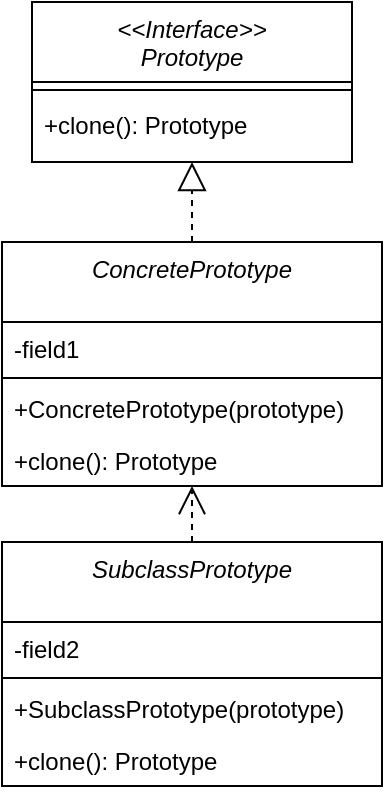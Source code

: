 <mxfile version="24.3.1" type="device">
  <diagram id="C5RBs43oDa-KdzZeNtuy" name="Page-1">
    <mxGraphModel dx="797" dy="372" grid="1" gridSize="10" guides="1" tooltips="1" connect="1" arrows="1" fold="1" page="1" pageScale="1" pageWidth="827" pageHeight="1169" math="0" shadow="0">
      <root>
        <mxCell id="WIyWlLk6GJQsqaUBKTNV-0" />
        <mxCell id="WIyWlLk6GJQsqaUBKTNV-1" parent="WIyWlLk6GJQsqaUBKTNV-0" />
        <mxCell id="zkfFHV4jXpPFQw0GAbJ--0" value="&lt;&lt;Interface&gt;&gt;&#xa;Prototype&#xa;" style="swimlane;fontStyle=2;align=center;verticalAlign=top;childLayout=stackLayout;horizontal=1;startSize=40;horizontalStack=0;resizeParent=1;resizeLast=0;collapsible=1;marginBottom=0;rounded=0;shadow=0;strokeWidth=1;" parent="WIyWlLk6GJQsqaUBKTNV-1" vertex="1">
          <mxGeometry x="220" y="120" width="160" height="80" as="geometry">
            <mxRectangle x="220" y="120" width="160" height="26" as="alternateBounds" />
          </mxGeometry>
        </mxCell>
        <mxCell id="zkfFHV4jXpPFQw0GAbJ--4" value="" style="line;html=1;strokeWidth=1;align=left;verticalAlign=middle;spacingTop=-1;spacingLeft=3;spacingRight=3;rotatable=0;labelPosition=right;points=[];portConstraint=eastwest;" parent="zkfFHV4jXpPFQw0GAbJ--0" vertex="1">
          <mxGeometry y="40" width="160" height="8" as="geometry" />
        </mxCell>
        <mxCell id="zkfFHV4jXpPFQw0GAbJ--18" value="+clone(): Prototype" style="text;align=left;verticalAlign=top;spacingLeft=4;spacingRight=4;overflow=hidden;rotatable=0;points=[[0,0.5],[1,0.5]];portConstraint=eastwest;" parent="zkfFHV4jXpPFQw0GAbJ--0" vertex="1">
          <mxGeometry y="48" width="160" height="26" as="geometry" />
        </mxCell>
        <mxCell id="WfkNc1jEx2r5a_dpY9lz-0" value="ConcretePrototype&#xa;" style="swimlane;fontStyle=2;align=center;verticalAlign=top;childLayout=stackLayout;horizontal=1;startSize=40;horizontalStack=0;resizeParent=1;resizeLast=0;collapsible=1;marginBottom=0;rounded=0;shadow=0;strokeWidth=1;" vertex="1" parent="WIyWlLk6GJQsqaUBKTNV-1">
          <mxGeometry x="205" y="240" width="190" height="122" as="geometry">
            <mxRectangle x="220" y="120" width="160" height="26" as="alternateBounds" />
          </mxGeometry>
        </mxCell>
        <mxCell id="WfkNc1jEx2r5a_dpY9lz-5" value="-field1" style="text;align=left;verticalAlign=top;spacingLeft=4;spacingRight=4;overflow=hidden;rotatable=0;points=[[0,0.5],[1,0.5]];portConstraint=eastwest;" vertex="1" parent="WfkNc1jEx2r5a_dpY9lz-0">
          <mxGeometry y="40" width="190" height="26" as="geometry" />
        </mxCell>
        <mxCell id="WfkNc1jEx2r5a_dpY9lz-1" value="" style="line;html=1;strokeWidth=1;align=left;verticalAlign=middle;spacingTop=-1;spacingLeft=3;spacingRight=3;rotatable=0;labelPosition=right;points=[];portConstraint=eastwest;" vertex="1" parent="WfkNc1jEx2r5a_dpY9lz-0">
          <mxGeometry y="66" width="190" height="4" as="geometry" />
        </mxCell>
        <mxCell id="WfkNc1jEx2r5a_dpY9lz-3" value="+ConcretePrototype(prototype) " style="text;align=left;verticalAlign=top;spacingLeft=4;spacingRight=4;overflow=hidden;rotatable=0;points=[[0,0.5],[1,0.5]];portConstraint=eastwest;" vertex="1" parent="WfkNc1jEx2r5a_dpY9lz-0">
          <mxGeometry y="70" width="190" height="26" as="geometry" />
        </mxCell>
        <mxCell id="WfkNc1jEx2r5a_dpY9lz-2" value="+clone(): Prototype" style="text;align=left;verticalAlign=top;spacingLeft=4;spacingRight=4;overflow=hidden;rotatable=0;points=[[0,0.5],[1,0.5]];portConstraint=eastwest;" vertex="1" parent="WfkNc1jEx2r5a_dpY9lz-0">
          <mxGeometry y="96" width="190" height="26" as="geometry" />
        </mxCell>
        <mxCell id="WfkNc1jEx2r5a_dpY9lz-7" value="" style="endArrow=block;dashed=1;endFill=0;endSize=12;html=1;rounded=0;entryX=0.5;entryY=1;entryDx=0;entryDy=0;exitX=0.5;exitY=0;exitDx=0;exitDy=0;" edge="1" parent="WIyWlLk6GJQsqaUBKTNV-1" source="WfkNc1jEx2r5a_dpY9lz-0" target="zkfFHV4jXpPFQw0GAbJ--0">
          <mxGeometry width="160" relative="1" as="geometry">
            <mxPoint x="60" y="290" as="sourcePoint" />
            <mxPoint x="220" y="290" as="targetPoint" />
          </mxGeometry>
        </mxCell>
        <mxCell id="WfkNc1jEx2r5a_dpY9lz-8" value="SubclassPrototype&#xa;" style="swimlane;fontStyle=2;align=center;verticalAlign=top;childLayout=stackLayout;horizontal=1;startSize=40;horizontalStack=0;resizeParent=1;resizeLast=0;collapsible=1;marginBottom=0;rounded=0;shadow=0;strokeWidth=1;" vertex="1" parent="WIyWlLk6GJQsqaUBKTNV-1">
          <mxGeometry x="205" y="390" width="190" height="122" as="geometry">
            <mxRectangle x="220" y="120" width="160" height="26" as="alternateBounds" />
          </mxGeometry>
        </mxCell>
        <mxCell id="WfkNc1jEx2r5a_dpY9lz-9" value="-field2" style="text;align=left;verticalAlign=top;spacingLeft=4;spacingRight=4;overflow=hidden;rotatable=0;points=[[0,0.5],[1,0.5]];portConstraint=eastwest;" vertex="1" parent="WfkNc1jEx2r5a_dpY9lz-8">
          <mxGeometry y="40" width="190" height="26" as="geometry" />
        </mxCell>
        <mxCell id="WfkNc1jEx2r5a_dpY9lz-10" value="" style="line;html=1;strokeWidth=1;align=left;verticalAlign=middle;spacingTop=-1;spacingLeft=3;spacingRight=3;rotatable=0;labelPosition=right;points=[];portConstraint=eastwest;" vertex="1" parent="WfkNc1jEx2r5a_dpY9lz-8">
          <mxGeometry y="66" width="190" height="4" as="geometry" />
        </mxCell>
        <mxCell id="WfkNc1jEx2r5a_dpY9lz-12" value="+SubclassPrototype(prototype) " style="text;align=left;verticalAlign=top;spacingLeft=4;spacingRight=4;overflow=hidden;rotatable=0;points=[[0,0.5],[1,0.5]];portConstraint=eastwest;" vertex="1" parent="WfkNc1jEx2r5a_dpY9lz-8">
          <mxGeometry y="70" width="190" height="26" as="geometry" />
        </mxCell>
        <mxCell id="WfkNc1jEx2r5a_dpY9lz-11" value="+clone(): Prototype" style="text;align=left;verticalAlign=top;spacingLeft=4;spacingRight=4;overflow=hidden;rotatable=0;points=[[0,0.5],[1,0.5]];portConstraint=eastwest;" vertex="1" parent="WfkNc1jEx2r5a_dpY9lz-8">
          <mxGeometry y="96" width="190" height="26" as="geometry" />
        </mxCell>
        <mxCell id="WfkNc1jEx2r5a_dpY9lz-13" value="" style="endArrow=open;endSize=12;dashed=1;html=1;rounded=0;exitX=0.5;exitY=0;exitDx=0;exitDy=0;" edge="1" parent="WIyWlLk6GJQsqaUBKTNV-1" source="WfkNc1jEx2r5a_dpY9lz-8" target="WfkNc1jEx2r5a_dpY9lz-2">
          <mxGeometry width="160" relative="1" as="geometry">
            <mxPoint x="350" y="450" as="sourcePoint" />
            <mxPoint x="510" y="450" as="targetPoint" />
          </mxGeometry>
        </mxCell>
      </root>
    </mxGraphModel>
  </diagram>
</mxfile>

